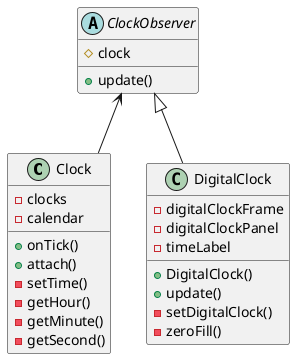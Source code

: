 @startuml DigitalClock

class Clock {
    -clocks
    -calendar
    +onTick()
    +attach()
    -setTime()
    -getHour()
    -getMinute()
    -getSecond()
}

abstract class ClockObserver {
    #clock
    +update()
}

class DigitalClock {
    -digitalClockFrame
    -digitalClockPanel
    -timeLabel
    +DigitalClock()
    +update()
    -setDigitalClock()
    -zeroFill()
}

ClockObserver <-- Clock
ClockObserver <|-- DigitalClock

@enduml